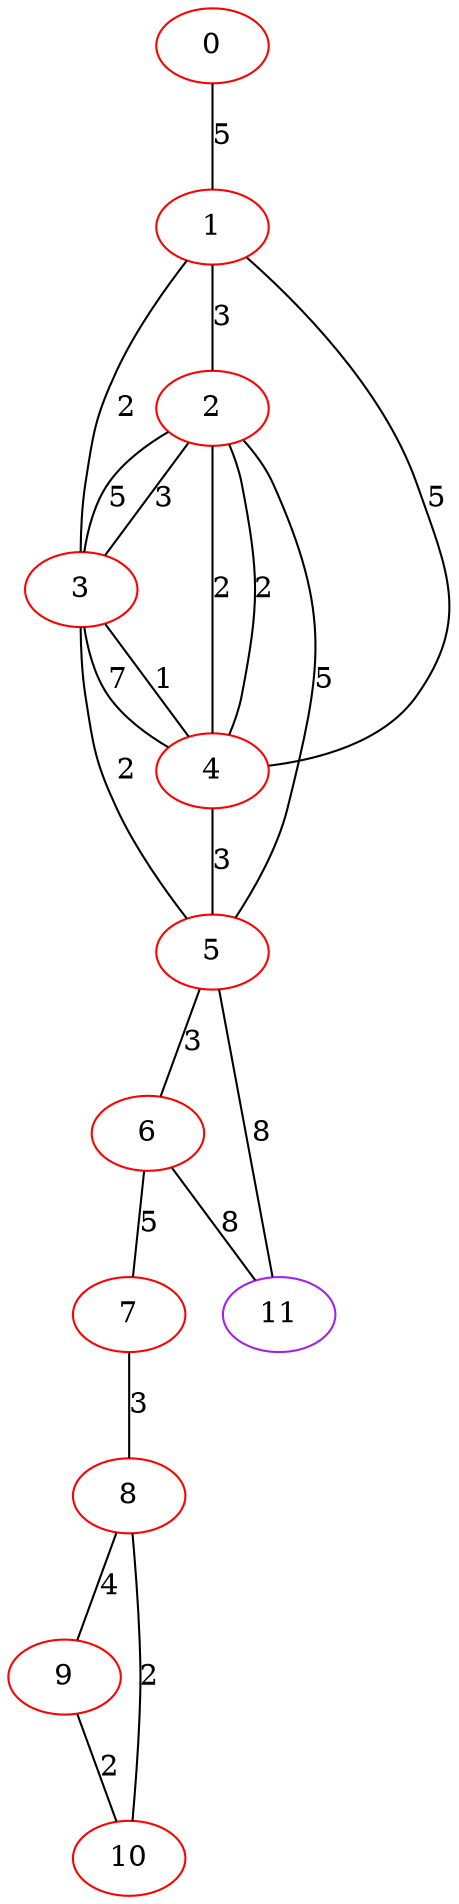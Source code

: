 graph "" {
0 [color=red, weight=1];
1 [color=red, weight=1];
2 [color=red, weight=1];
3 [color=red, weight=1];
4 [color=red, weight=1];
5 [color=red, weight=1];
6 [color=red, weight=1];
7 [color=red, weight=1];
8 [color=red, weight=1];
9 [color=red, weight=1];
10 [color=red, weight=1];
11 [color=purple, weight=4];
0 -- 1  [key=0, label=5];
1 -- 2  [key=0, label=3];
1 -- 3  [key=0, label=2];
1 -- 4  [key=0, label=5];
2 -- 3  [key=0, label=3];
2 -- 3  [key=1, label=5];
2 -- 4  [key=0, label=2];
2 -- 4  [key=1, label=2];
2 -- 5  [key=0, label=5];
3 -- 4  [key=0, label=1];
3 -- 4  [key=1, label=7];
3 -- 5  [key=0, label=2];
4 -- 5  [key=0, label=3];
5 -- 11  [key=0, label=8];
5 -- 6  [key=0, label=3];
6 -- 11  [key=0, label=8];
6 -- 7  [key=0, label=5];
7 -- 8  [key=0, label=3];
8 -- 9  [key=0, label=4];
8 -- 10  [key=0, label=2];
9 -- 10  [key=0, label=2];
}
